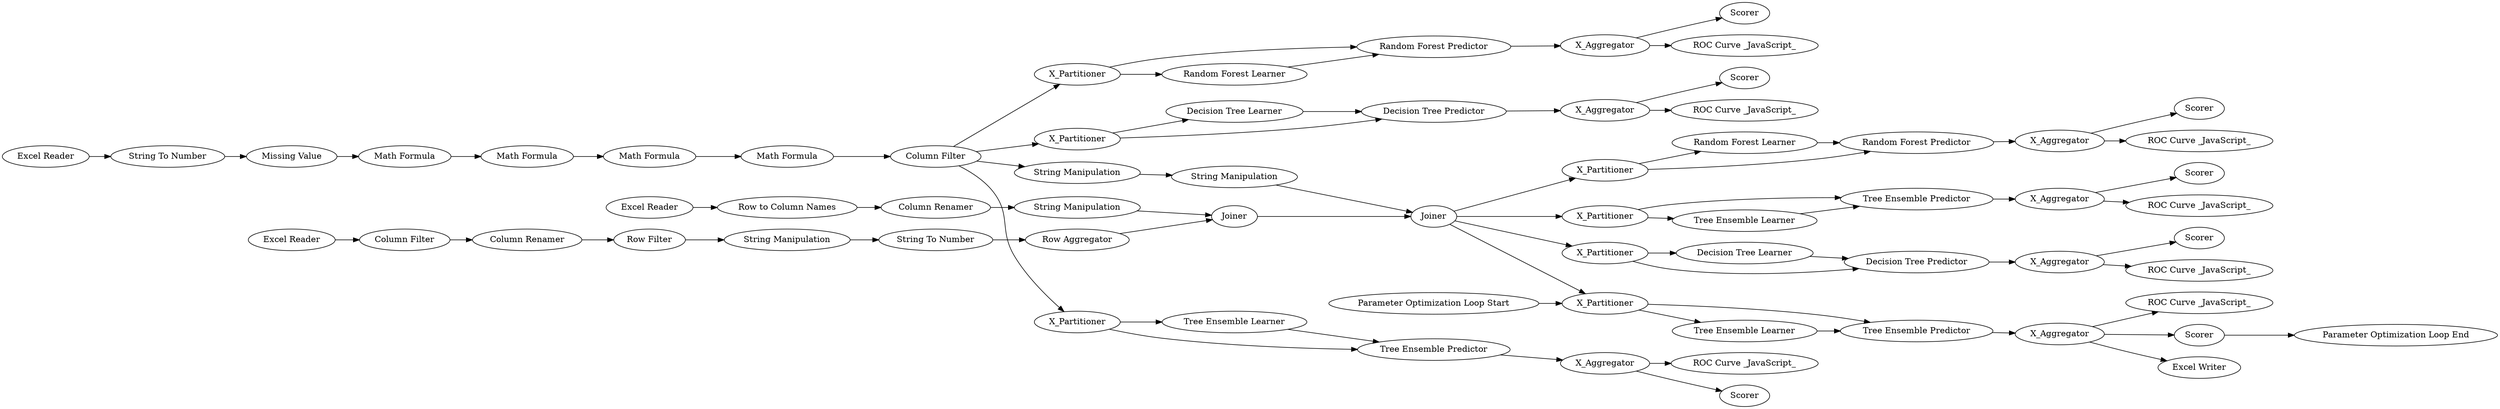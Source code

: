 digraph {
	5 [label="String To Number"]
	6 [label="Missing Value"]
	7 [label="Math Formula"]
	8 [label="Math Formula"]
	9 [label="Math Formula"]
	10 [label="Math Formula"]
	11 [label="Column Filter"]
	37 [label="Random Forest Learner"]
	39 [label="Random Forest Predictor"]
	40 [label=Scorer]
	41 [label=X_Partitioner]
	49 [label=X_Aggregator]
	50 [label="ROC Curve _JavaScript_"]
	51 [label=X_Partitioner]
	54 [label=X_Aggregator]
	55 [label=Scorer]
	56 [label="Decision Tree Learner"]
	57 [label="Decision Tree Predictor"]
	58 [label="ROC Curve _JavaScript_"]
	59 [label=X_Partitioner]
	60 [label="Tree Ensemble Learner"]
	61 [label="Tree Ensemble Predictor"]
	62 [label=X_Aggregator]
	63 [label="ROC Curve _JavaScript_"]
	64 [label="Parameter Optimization Loop Start"]
	65 [label="Excel Reader"]
	66 [label="Excel Reader"]
	67 [label="Excel Reader"]
	68 [label="Row to Column Names"]
	69 [label="Column Renamer"]
	70 [label="Column Filter"]
	71 [label="Column Renamer"]
	72 [label="Row Filter"]
	73 [label=Joiner]
	74 [label="String Manipulation"]
	75 [label="String Manipulation"]
	76 [label="Row Aggregator"]
	77 [label="String To Number"]
	78 [label="String Manipulation"]
	79 [label="String Manipulation"]
	80 [label=Joiner]
	81 [label="Decision Tree Learner"]
	82 [label="Decision Tree Predictor"]
	83 [label="ROC Curve _JavaScript_"]
	84 [label="Random Forest Learner"]
	85 [label=X_Partitioner]
	86 [label=X_Aggregator]
	87 [label="Random Forest Predictor"]
	88 [label="Tree Ensemble Learner"]
	89 [label="Tree Ensemble Predictor"]
	90 [label="ROC Curve _JavaScript_"]
	91 [label=Scorer]
	92 [label=X_Aggregator]
	93 [label=X_Partitioner]
	94 [label=X_Partitioner]
	95 [label="ROC Curve _JavaScript_"]
	96 [label=X_Aggregator]
	97 [label=Scorer]
	98 [label=Scorer]
	99 [label=Scorer]
	101 [label="Parameter Optimization Loop End"]
	102 [label="Tree Ensemble Predictor"]
	103 [label=X_Aggregator]
	104 [label="ROC Curve _JavaScript_"]
	105 [label=X_Partitioner]
	106 [label=Scorer]
	107 [label="Tree Ensemble Learner"]
	108 [label="Excel Writer"]
	5 -> 6
	6 -> 7
	7 -> 8
	8 -> 9
	9 -> 10
	10 -> 11
	11 -> 41
	11 -> 59
	11 -> 51
	11 -> 78
	37 -> 39
	39 -> 49
	41 -> 37
	41 -> 39
	49 -> 50
	49 -> 40
	51 -> 57
	51 -> 56
	54 -> 55
	54 -> 58
	56 -> 57
	57 -> 54
	59 -> 61
	59 -> 60
	60 -> 61
	61 -> 62
	62 -> 63
	62 -> 99
	64 -> 105
	65 -> 5
	66 -> 68
	67 -> 70
	68 -> 69
	69 -> 74
	70 -> 71
	71 -> 72
	72 -> 75
	73 -> 80
	74 -> 73
	75 -> 77
	76 -> 73
	77 -> 76
	78 -> 79
	79 -> 80
	80 -> 85
	80 -> 93
	80 -> 94
	80 -> 105
	81 -> 82
	82 -> 96
	84 -> 87
	85 -> 89
	85 -> 88
	86 -> 90
	86 -> 91
	87 -> 86
	88 -> 89
	89 -> 92
	92 -> 95
	92 -> 98
	93 -> 81
	93 -> 82
	94 -> 87
	94 -> 84
	96 -> 97
	96 -> 83
	102 -> 103
	103 -> 106
	103 -> 104
	103 -> 108
	105 -> 107
	105 -> 102
	106 -> 101
	107 -> 102
	rankdir=LR
}
